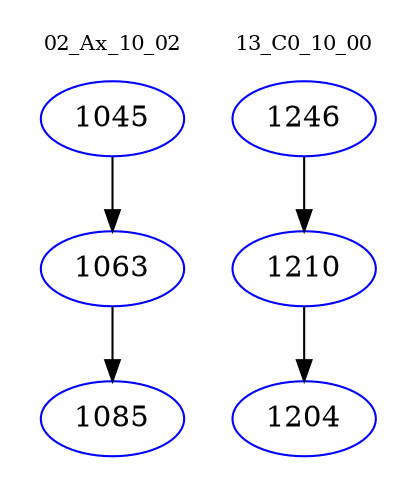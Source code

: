 digraph{
subgraph cluster_0 {
color = white
label = "02_Ax_10_02";
fontsize=10;
T0_1045 [label="1045", color="blue"]
T0_1045 -> T0_1063 [color="black"]
T0_1063 [label="1063", color="blue"]
T0_1063 -> T0_1085 [color="black"]
T0_1085 [label="1085", color="blue"]
}
subgraph cluster_1 {
color = white
label = "13_C0_10_00";
fontsize=10;
T1_1246 [label="1246", color="blue"]
T1_1246 -> T1_1210 [color="black"]
T1_1210 [label="1210", color="blue"]
T1_1210 -> T1_1204 [color="black"]
T1_1204 [label="1204", color="blue"]
}
}
